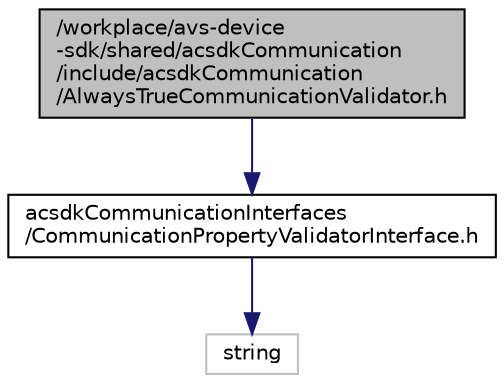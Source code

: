 digraph "/workplace/avs-device-sdk/shared/acsdkCommunication/include/acsdkCommunication/AlwaysTrueCommunicationValidator.h"
{
 // LATEX_PDF_SIZE
  edge [fontname="Helvetica",fontsize="10",labelfontname="Helvetica",labelfontsize="10"];
  node [fontname="Helvetica",fontsize="10",shape=record];
  Node1 [label="/workplace/avs-device\l-sdk/shared/acsdkCommunication\l/include/acsdkCommunication\l/AlwaysTrueCommunicationValidator.h",height=0.2,width=0.4,color="black", fillcolor="grey75", style="filled", fontcolor="black",tooltip=" "];
  Node1 -> Node2 [color="midnightblue",fontsize="10",style="solid",fontname="Helvetica"];
  Node2 [label="acsdkCommunicationInterfaces\l/CommunicationPropertyValidatorInterface.h",height=0.2,width=0.4,color="black", fillcolor="white", style="filled",URL="$_communication_property_validator_interface_8h.html",tooltip=" "];
  Node2 -> Node3 [color="midnightblue",fontsize="10",style="solid",fontname="Helvetica"];
  Node3 [label="string",height=0.2,width=0.4,color="grey75", fillcolor="white", style="filled",tooltip=" "];
}
